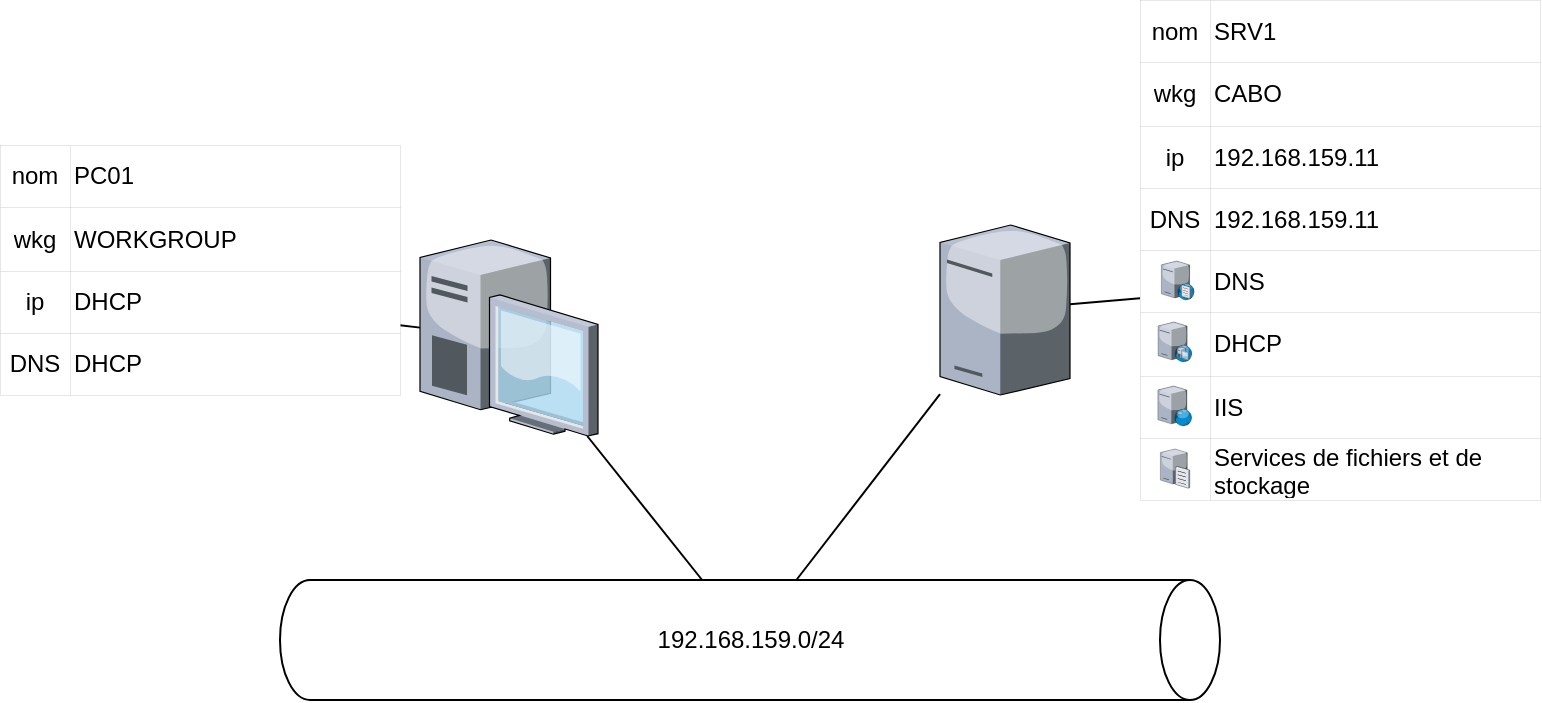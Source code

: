 <mxfile version="15.4.0" type="device"><diagram id="zl8kWTTSY8fBLLXYk3Ny" name="Page-1"><mxGraphModel dx="981" dy="594" grid="1" gridSize="10" guides="1" tooltips="1" connect="1" arrows="1" fold="1" page="1" pageScale="1" pageWidth="827" pageHeight="1169" math="0" shadow="0"><root><mxCell id="0"/><mxCell id="1" parent="0"/><mxCell id="48" value="" style="rounded=0;orthogonalLoop=1;jettySize=auto;html=1;endArrow=none;endFill=0;" parent="1" source="2" target="5" edge="1"><mxGeometry relative="1" as="geometry"/></mxCell><mxCell id="79" value="" style="edgeStyle=none;rounded=0;orthogonalLoop=1;jettySize=auto;html=1;endArrow=none;endFill=0;" parent="1" source="2" target="14" edge="1"><mxGeometry relative="1" as="geometry"><mxPoint x="430" y="280" as="targetPoint"/></mxGeometry></mxCell><mxCell id="2" value="" style="verticalLabelPosition=bottom;aspect=fixed;html=1;verticalAlign=top;strokeColor=none;align=center;outlineConnect=0;shape=mxgraph.citrix.license_server;" parent="1" vertex="1"><mxGeometry x="490" y="342.5" width="65" height="85" as="geometry"/></mxCell><mxCell id="49" value="" style="rounded=0;orthogonalLoop=1;jettySize=auto;html=1;endArrow=none;endFill=0;" parent="1" source="3" target="5" edge="1"><mxGeometry relative="1" as="geometry"/></mxCell><mxCell id="80" value="" style="edgeStyle=none;rounded=0;orthogonalLoop=1;jettySize=auto;html=1;endArrow=none;endFill=0;" parent="1" source="3" target="57" edge="1"><mxGeometry relative="1" as="geometry"/></mxCell><mxCell id="3" value="" style="verticalLabelPosition=bottom;aspect=fixed;html=1;verticalAlign=top;strokeColor=none;align=center;outlineConnect=0;shape=mxgraph.citrix.desktop;" parent="1" vertex="1"><mxGeometry x="230" y="350" width="89" height="98" as="geometry"/></mxCell><mxCell id="8" value="" style="group" parent="1" vertex="1" connectable="0"><mxGeometry x="160" y="520" width="470" height="60" as="geometry"/></mxCell><mxCell id="5" value="" style="shape=cylinder3;whiteSpace=wrap;html=1;boundedLbl=1;backgroundOutline=1;size=15;rounded=1;rotation=90;" parent="8" vertex="1"><mxGeometry x="205" y="-205" width="60" height="470" as="geometry"/></mxCell><mxCell id="7" value="&lt;span&gt;192.168.159.0/24&lt;/span&gt;" style="text;html=1;align=center;verticalAlign=middle;resizable=0;points=[];autosize=1;strokeColor=none;" parent="8" vertex="1"><mxGeometry x="180" y="20" width="110" height="20" as="geometry"/></mxCell><mxCell id="13" value="" style="shape=table;html=1;whiteSpace=wrap;startSize=0;container=1;collapsible=0;childLayout=tableLayout;rounded=0;strokeColor=default;perimeterSpacing=0;strokeWidth=0;" parent="1" vertex="1"><mxGeometry x="590" y="230" width="200" height="250" as="geometry"/></mxCell><mxCell id="36" style="shape=partialRectangle;html=1;whiteSpace=wrap;collapsible=0;dropTarget=0;pointerEvents=0;fillColor=none;top=0;left=0;bottom=0;right=0;points=[[0,0.5],[1,0.5]];portConstraint=eastwest;strokeColor=none;" parent="13" vertex="1"><mxGeometry width="200" height="31" as="geometry"/></mxCell><mxCell id="37" value="nom" style="shape=partialRectangle;html=1;whiteSpace=wrap;connectable=0;fillColor=none;top=0;left=0;bottom=0;right=0;overflow=hidden;container=1;collapsible=0;strokeColor=none;" parent="36" vertex="1"><mxGeometry width="35" height="31" as="geometry"><mxRectangle width="35" height="31" as="alternateBounds"/></mxGeometry></mxCell><mxCell id="38" value="SRV1" style="shape=partialRectangle;html=1;whiteSpace=wrap;connectable=0;fillColor=none;top=0;left=0;bottom=0;right=0;overflow=hidden;align=left;strokeColor=none;" parent="36" vertex="1"><mxGeometry x="35" width="165" height="31" as="geometry"><mxRectangle width="165" height="31" as="alternateBounds"/></mxGeometry></mxCell><mxCell id="33" style="shape=partialRectangle;html=1;whiteSpace=wrap;collapsible=0;dropTarget=0;pointerEvents=0;fillColor=none;top=0;left=0;bottom=0;right=0;points=[[0,0.5],[1,0.5]];portConstraint=eastwest;strokeColor=none;" parent="13" vertex="1"><mxGeometry y="31" width="200" height="32" as="geometry"/></mxCell><mxCell id="34" value="wkg" style="shape=partialRectangle;html=1;whiteSpace=wrap;connectable=0;fillColor=none;top=0;left=0;bottom=0;right=0;overflow=hidden;container=1;collapsible=0;strokeColor=none;" parent="33" vertex="1"><mxGeometry width="35" height="32" as="geometry"><mxRectangle width="35" height="32" as="alternateBounds"/></mxGeometry></mxCell><mxCell id="35" value="CABO" style="shape=partialRectangle;html=1;whiteSpace=wrap;connectable=0;fillColor=none;top=0;left=0;bottom=0;right=0;overflow=hidden;align=left;strokeColor=none;" parent="33" vertex="1"><mxGeometry x="35" width="165" height="32" as="geometry"><mxRectangle width="165" height="32" as="alternateBounds"/></mxGeometry></mxCell><mxCell id="45" style="shape=partialRectangle;html=1;whiteSpace=wrap;collapsible=0;dropTarget=0;pointerEvents=0;fillColor=none;top=0;left=0;bottom=0;right=0;points=[[0,0.5],[1,0.5]];portConstraint=eastwest;strokeColor=none;" parent="13" vertex="1"><mxGeometry y="63" width="200" height="31" as="geometry"/></mxCell><mxCell id="46" value="ip" style="shape=partialRectangle;html=1;whiteSpace=wrap;connectable=0;fillColor=none;top=0;left=0;bottom=0;right=0;overflow=hidden;container=1;collapsible=0;strokeColor=none;" parent="45" vertex="1"><mxGeometry width="35" height="31" as="geometry"><mxRectangle width="35" height="31" as="alternateBounds"/></mxGeometry></mxCell><mxCell id="47" value="192.168.159.11" style="shape=partialRectangle;html=1;whiteSpace=wrap;connectable=0;fillColor=none;top=0;left=0;bottom=0;right=0;overflow=hidden;align=left;strokeColor=none;" parent="45" vertex="1"><mxGeometry x="35" width="165" height="31" as="geometry"><mxRectangle width="165" height="31" as="alternateBounds"/></mxGeometry></mxCell><mxCell id="42" style="shape=partialRectangle;html=1;whiteSpace=wrap;collapsible=0;dropTarget=0;pointerEvents=0;fillColor=none;top=0;left=0;bottom=0;right=0;points=[[0,0.5],[1,0.5]];portConstraint=eastwest;strokeColor=none;" parent="13" vertex="1"><mxGeometry y="94" width="200" height="31" as="geometry"/></mxCell><mxCell id="43" value="DNS" style="shape=partialRectangle;html=1;whiteSpace=wrap;connectable=0;fillColor=none;top=0;left=0;bottom=0;right=0;overflow=hidden;container=1;collapsible=0;strokeColor=none;" parent="42" vertex="1"><mxGeometry width="35" height="31" as="geometry"><mxRectangle width="35" height="31" as="alternateBounds"/></mxGeometry></mxCell><mxCell id="44" value="192.168.159.11" style="shape=partialRectangle;html=1;whiteSpace=wrap;connectable=0;fillColor=none;top=0;left=0;bottom=0;right=0;overflow=hidden;align=left;strokeColor=none;" parent="42" vertex="1"><mxGeometry x="35" width="165" height="31" as="geometry"><mxRectangle width="165" height="31" as="alternateBounds"/></mxGeometry></mxCell><mxCell id="14" value="" style="shape=partialRectangle;html=1;whiteSpace=wrap;collapsible=0;dropTarget=0;pointerEvents=0;fillColor=none;top=0;left=0;bottom=0;right=0;points=[[0,0.5],[1,0.5]];portConstraint=eastwest;strokeColor=none;" parent="13" vertex="1"><mxGeometry y="125" width="200" height="31" as="geometry"/></mxCell><mxCell id="15" value="" style="shape=partialRectangle;html=1;whiteSpace=wrap;connectable=0;fillColor=none;top=0;left=0;bottom=0;right=0;overflow=hidden;container=1;collapsible=0;strokeColor=none;" parent="14" vertex="1"><mxGeometry width="35" height="31" as="geometry"><mxRectangle width="35" height="31" as="alternateBounds"/></mxGeometry></mxCell><mxCell id="9" value="" style="verticalLabelPosition=bottom;aspect=fixed;html=1;verticalAlign=top;align=center;outlineConnect=0;shape=mxgraph.citrix.dns_server;rounded=1;strokeColor=none;" parent="15" vertex="1"><mxGeometry x="10.69" y="5" width="16.54" height="20" as="geometry"/></mxCell><mxCell id="16" value="DNS" style="shape=partialRectangle;html=1;whiteSpace=wrap;connectable=0;fillColor=none;top=0;left=0;bottom=0;right=0;overflow=hidden;align=left;strokeColor=none;" parent="14" vertex="1"><mxGeometry x="35" width="165" height="31" as="geometry"><mxRectangle width="165" height="31" as="alternateBounds"/></mxGeometry></mxCell><mxCell id="18" value="" style="shape=partialRectangle;html=1;whiteSpace=wrap;collapsible=0;dropTarget=0;pointerEvents=0;fillColor=none;top=0;left=0;bottom=0;right=0;points=[[0,0.5],[1,0.5]];portConstraint=eastwest;strokeColor=none;" parent="13" vertex="1"><mxGeometry y="156" width="200" height="32" as="geometry"/></mxCell><mxCell id="19" value="" style="shape=partialRectangle;html=1;whiteSpace=wrap;connectable=0;fillColor=none;top=0;left=0;bottom=0;right=0;overflow=hidden;container=1;collapsible=0;strokeColor=none;" parent="18" vertex="1"><mxGeometry width="35" height="32" as="geometry"><mxRectangle width="35" height="32" as="alternateBounds"/></mxGeometry></mxCell><mxCell id="10" value="" style="verticalLabelPosition=bottom;aspect=fixed;html=1;verticalAlign=top;align=center;outlineConnect=0;shape=mxgraph.citrix.dhcp_server;rounded=1;strokeColor=none;" parent="19" vertex="1"><mxGeometry x="9.05" y="5" width="16.89" height="20" as="geometry"/></mxCell><mxCell id="20" value="DHCP" style="shape=partialRectangle;html=1;whiteSpace=wrap;connectable=0;fillColor=none;top=0;left=0;bottom=0;right=0;overflow=hidden;align=left;strokeColor=none;" parent="18" vertex="1"><mxGeometry x="35" width="165" height="32" as="geometry"><mxRectangle width="165" height="32" as="alternateBounds"/></mxGeometry></mxCell><mxCell id="22" value="" style="shape=partialRectangle;html=1;whiteSpace=wrap;collapsible=0;dropTarget=0;pointerEvents=0;fillColor=none;top=0;left=0;bottom=0;right=0;points=[[0,0.5],[1,0.5]];portConstraint=eastwest;strokeColor=none;" parent="13" vertex="1"><mxGeometry y="188" width="200" height="31" as="geometry"/></mxCell><mxCell id="23" value="" style="shape=partialRectangle;html=1;whiteSpace=wrap;connectable=0;fillColor=none;top=0;left=0;bottom=0;right=0;overflow=hidden;collapsible=0;container=1;strokeColor=none;" parent="22" vertex="1"><mxGeometry width="35" height="31" as="geometry"><mxRectangle width="35" height="31" as="alternateBounds"/></mxGeometry></mxCell><mxCell id="28" value="" style="verticalLabelPosition=bottom;aspect=fixed;html=1;verticalAlign=top;align=center;outlineConnect=0;shape=mxgraph.citrix.web_server;rounded=0;strokeColor=none;" parent="23" vertex="1"><mxGeometry x="8.94" y="5" width="17" height="20" as="geometry"/></mxCell><mxCell id="24" value="IIS" style="shape=partialRectangle;html=1;whiteSpace=wrap;connectable=0;fillColor=none;top=0;left=0;bottom=0;right=0;overflow=hidden;align=left;strokeColor=none;" parent="22" vertex="1"><mxGeometry x="35" width="165" height="31" as="geometry"><mxRectangle width="165" height="31" as="alternateBounds"/></mxGeometry></mxCell><mxCell id="30" style="shape=partialRectangle;html=1;whiteSpace=wrap;collapsible=0;dropTarget=0;pointerEvents=0;fillColor=none;top=0;left=0;bottom=0;right=0;points=[[0,0.5],[1,0.5]];portConstraint=eastwest;strokeColor=none;" parent="13" vertex="1"><mxGeometry y="219" width="200" height="31" as="geometry"/></mxCell><mxCell id="31" style="shape=partialRectangle;html=1;whiteSpace=wrap;connectable=0;fillColor=none;top=0;left=0;bottom=0;right=0;overflow=hidden;collapsible=0;container=1;strokeColor=none;" parent="30" vertex="1"><mxGeometry width="35" height="31" as="geometry"><mxRectangle width="35" height="31" as="alternateBounds"/></mxGeometry></mxCell><mxCell id="29" value="" style="verticalLabelPosition=bottom;aspect=fixed;html=1;verticalAlign=top;align=center;outlineConnect=0;shape=mxgraph.citrix.file_server;rounded=0;strokeColor=none;" parent="31" vertex="1"><mxGeometry x="10.18" y="5" width="14.64" height="20" as="geometry"/></mxCell><mxCell id="32" value="&lt;span class=&quot;notion-enable-hover&quot;&gt;Services de fichiers et de stockage&lt;/span&gt;" style="shape=partialRectangle;html=1;whiteSpace=wrap;connectable=0;fillColor=none;top=0;left=0;bottom=0;right=0;overflow=hidden;align=left;strokeColor=none;" parent="30" vertex="1"><mxGeometry x="35" width="165" height="31" as="geometry"><mxRectangle width="165" height="31" as="alternateBounds"/></mxGeometry></mxCell><mxCell id="50" value="" style="shape=table;html=1;whiteSpace=wrap;startSize=0;container=1;collapsible=0;childLayout=tableLayout;rounded=0;strokeColor=default;strokeWidth=0;" parent="1" vertex="1"><mxGeometry x="20" y="302.5" width="200" height="125" as="geometry"/></mxCell><mxCell id="51" style="shape=partialRectangle;html=1;whiteSpace=wrap;collapsible=0;dropTarget=0;pointerEvents=0;fillColor=none;top=0;left=0;bottom=0;right=0;points=[[0,0.5],[1,0.5]];portConstraint=eastwest;strokeColor=none;" parent="50" vertex="1"><mxGeometry width="200" height="31" as="geometry"/></mxCell><mxCell id="52" value="nom" style="shape=partialRectangle;html=1;whiteSpace=wrap;connectable=0;fillColor=none;top=0;left=0;bottom=0;right=0;overflow=hidden;container=1;collapsible=0;strokeColor=none;" parent="51" vertex="1"><mxGeometry width="35" height="31" as="geometry"><mxRectangle width="35" height="31" as="alternateBounds"/></mxGeometry></mxCell><mxCell id="53" value="PC01" style="shape=partialRectangle;html=1;whiteSpace=wrap;connectable=0;fillColor=none;top=0;left=0;bottom=0;right=0;overflow=hidden;align=left;strokeColor=none;" parent="51" vertex="1"><mxGeometry x="35" width="165" height="31" as="geometry"><mxRectangle width="165" height="31" as="alternateBounds"/></mxGeometry></mxCell><mxCell id="54" style="shape=partialRectangle;html=1;whiteSpace=wrap;collapsible=0;dropTarget=0;pointerEvents=0;fillColor=none;top=0;left=0;bottom=0;right=0;points=[[0,0.5],[1,0.5]];portConstraint=eastwest;strokeColor=none;" parent="50" vertex="1"><mxGeometry y="31" width="200" height="32" as="geometry"/></mxCell><mxCell id="55" value="wkg" style="shape=partialRectangle;html=1;whiteSpace=wrap;connectable=0;fillColor=none;top=0;left=0;bottom=0;right=0;overflow=hidden;container=1;collapsible=0;strokeColor=none;" parent="54" vertex="1"><mxGeometry width="35" height="32" as="geometry"><mxRectangle width="35" height="32" as="alternateBounds"/></mxGeometry></mxCell><mxCell id="56" value="WORKGROUP" style="shape=partialRectangle;html=1;whiteSpace=wrap;connectable=0;fillColor=none;top=0;left=0;bottom=0;right=0;overflow=hidden;align=left;strokeColor=none;" parent="54" vertex="1"><mxGeometry x="35" width="165" height="32" as="geometry"><mxRectangle width="165" height="32" as="alternateBounds"/></mxGeometry></mxCell><mxCell id="57" style="shape=partialRectangle;html=1;whiteSpace=wrap;collapsible=0;dropTarget=0;pointerEvents=0;fillColor=none;top=0;left=0;bottom=0;right=0;points=[[0,0.5],[1,0.5]];portConstraint=eastwest;strokeColor=none;" parent="50" vertex="1"><mxGeometry y="63" width="200" height="31" as="geometry"/></mxCell><mxCell id="58" value="ip" style="shape=partialRectangle;html=1;whiteSpace=wrap;connectable=0;fillColor=none;top=0;left=0;bottom=0;right=0;overflow=hidden;container=1;collapsible=0;strokeColor=none;" parent="57" vertex="1"><mxGeometry width="35" height="31" as="geometry"><mxRectangle width="35" height="31" as="alternateBounds"/></mxGeometry></mxCell><mxCell id="59" value="DHCP" style="shape=partialRectangle;html=1;whiteSpace=wrap;connectable=0;fillColor=none;top=0;left=0;bottom=0;right=0;overflow=hidden;align=left;strokeColor=none;" parent="57" vertex="1"><mxGeometry x="35" width="165" height="31" as="geometry"><mxRectangle width="165" height="31" as="alternateBounds"/></mxGeometry></mxCell><mxCell id="60" style="shape=partialRectangle;html=1;whiteSpace=wrap;collapsible=0;dropTarget=0;pointerEvents=0;fillColor=none;top=0;left=0;bottom=0;right=0;points=[[0,0.5],[1,0.5]];portConstraint=eastwest;strokeColor=none;" parent="50" vertex="1"><mxGeometry y="94" width="200" height="31" as="geometry"/></mxCell><mxCell id="61" value="DNS" style="shape=partialRectangle;html=1;whiteSpace=wrap;connectable=0;fillColor=none;top=0;left=0;bottom=0;right=0;overflow=hidden;container=1;collapsible=0;strokeColor=none;" parent="60" vertex="1"><mxGeometry width="35" height="31" as="geometry"><mxRectangle width="35" height="31" as="alternateBounds"/></mxGeometry></mxCell><mxCell id="62" value="DHCP" style="shape=partialRectangle;html=1;whiteSpace=wrap;connectable=0;fillColor=none;top=0;left=0;bottom=0;right=0;overflow=hidden;align=left;strokeColor=none;" parent="60" vertex="1"><mxGeometry x="35" width="165" height="31" as="geometry"><mxRectangle width="165" height="31" as="alternateBounds"/></mxGeometry></mxCell></root></mxGraphModel></diagram></mxfile>